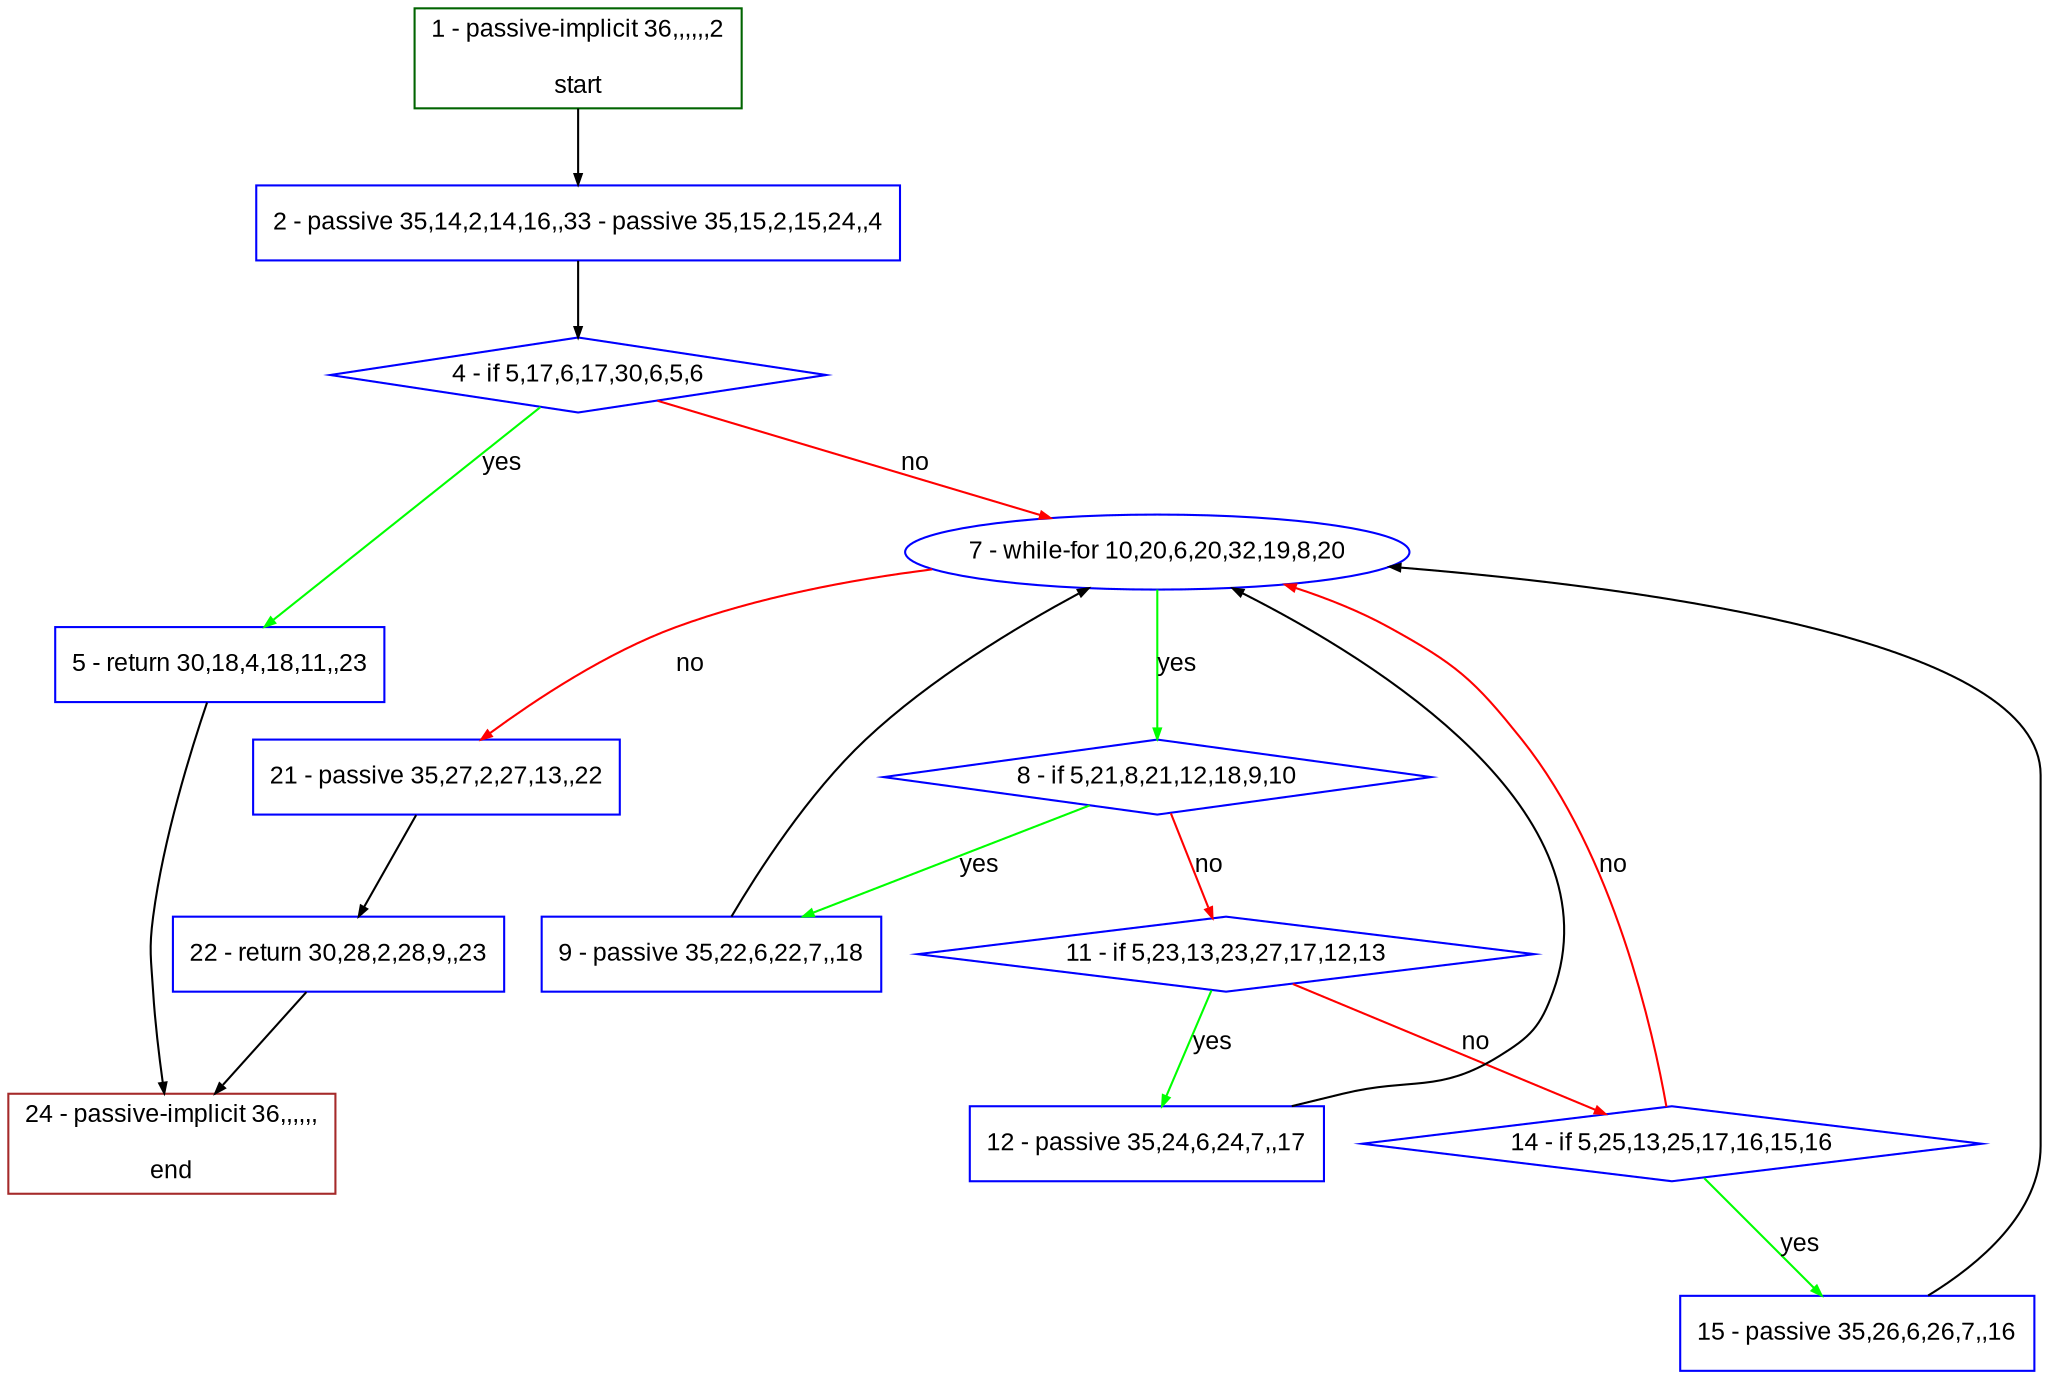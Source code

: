 digraph "" {
  graph [bgcolor="white", fillcolor="#FFFFCC", pack="true", packmode="clust", fontname="Arial", label="", fontsize="12", compound="true", style="rounded,filled"];
  node [node_initialized="no", fillcolor="white", fontname="Arial", label="", color="grey", fontsize="12", fixedsize="false", compound="true", shape="rectangle", style="filled"];
  edge [arrowtail="none", lhead="", fontcolor="black", fontname="Arial", label="", color="black", fontsize="12", arrowhead="normal", arrowsize="0.5", compound="true", ltail="", dir="forward"];
  __N1 [fillcolor="#ffffff", label="2 - passive 35,14,2,14,16,,33 - passive 35,15,2,15,24,,4", color="#0000ff", shape="box", style="filled"];
  __N2 [fillcolor="#ffffff", label="1 - passive-implicit 36,,,,,,2\n\nstart", color="#006400", shape="box", style="filled"];
  __N3 [fillcolor="#ffffff", label="4 - if 5,17,6,17,30,6,5,6", color="#0000ff", shape="diamond", style="filled"];
  __N4 [fillcolor="#ffffff", label="5 - return 30,18,4,18,11,,23", color="#0000ff", shape="box", style="filled"];
  __N5 [fillcolor="#ffffff", label="7 - while-for 10,20,6,20,32,19,8,20", color="#0000ff", shape="oval", style="filled"];
  __N6 [fillcolor="#ffffff", label="24 - passive-implicit 36,,,,,,\n\nend", color="#a52a2a", shape="box", style="filled"];
  __N7 [fillcolor="#ffffff", label="8 - if 5,21,8,21,12,18,9,10", color="#0000ff", shape="diamond", style="filled"];
  __N8 [fillcolor="#ffffff", label="21 - passive 35,27,2,27,13,,22", color="#0000ff", shape="box", style="filled"];
  __N9 [fillcolor="#ffffff", label="9 - passive 35,22,6,22,7,,18", color="#0000ff", shape="box", style="filled"];
  __N10 [fillcolor="#ffffff", label="11 - if 5,23,13,23,27,17,12,13", color="#0000ff", shape="diamond", style="filled"];
  __N11 [fillcolor="#ffffff", label="12 - passive 35,24,6,24,7,,17", color="#0000ff", shape="box", style="filled"];
  __N12 [fillcolor="#ffffff", label="14 - if 5,25,13,25,17,16,15,16", color="#0000ff", shape="diamond", style="filled"];
  __N13 [fillcolor="#ffffff", label="15 - passive 35,26,6,26,7,,16", color="#0000ff", shape="box", style="filled"];
  __N14 [fillcolor="#ffffff", label="22 - return 30,28,2,28,9,,23", color="#0000ff", shape="box", style="filled"];
  __N2 -> __N1 [arrowtail="none", color="#000000", label="", arrowhead="normal", dir="forward"];
  __N1 -> __N3 [arrowtail="none", color="#000000", label="", arrowhead="normal", dir="forward"];
  __N3 -> __N4 [arrowtail="none", color="#00ff00", label="yes", arrowhead="normal", dir="forward"];
  __N3 -> __N5 [arrowtail="none", color="#ff0000", label="no", arrowhead="normal", dir="forward"];
  __N4 -> __N6 [arrowtail="none", color="#000000", label="", arrowhead="normal", dir="forward"];
  __N5 -> __N7 [arrowtail="none", color="#00ff00", label="yes", arrowhead="normal", dir="forward"];
  __N5 -> __N8 [arrowtail="none", color="#ff0000", label="no", arrowhead="normal", dir="forward"];
  __N7 -> __N9 [arrowtail="none", color="#00ff00", label="yes", arrowhead="normal", dir="forward"];
  __N7 -> __N10 [arrowtail="none", color="#ff0000", label="no", arrowhead="normal", dir="forward"];
  __N9 -> __N5 [arrowtail="none", color="#000000", label="", arrowhead="normal", dir="forward"];
  __N10 -> __N11 [arrowtail="none", color="#00ff00", label="yes", arrowhead="normal", dir="forward"];
  __N10 -> __N12 [arrowtail="none", color="#ff0000", label="no", arrowhead="normal", dir="forward"];
  __N11 -> __N5 [arrowtail="none", color="#000000", label="", arrowhead="normal", dir="forward"];
  __N12 -> __N5 [arrowtail="none", color="#ff0000", label="no", arrowhead="normal", dir="forward"];
  __N12 -> __N13 [arrowtail="none", color="#00ff00", label="yes", arrowhead="normal", dir="forward"];
  __N13 -> __N5 [arrowtail="none", color="#000000", label="", arrowhead="normal", dir="forward"];
  __N8 -> __N14 [arrowtail="none", color="#000000", label="", arrowhead="normal", dir="forward"];
  __N14 -> __N6 [arrowtail="none", color="#000000", label="", arrowhead="normal", dir="forward"];
}
